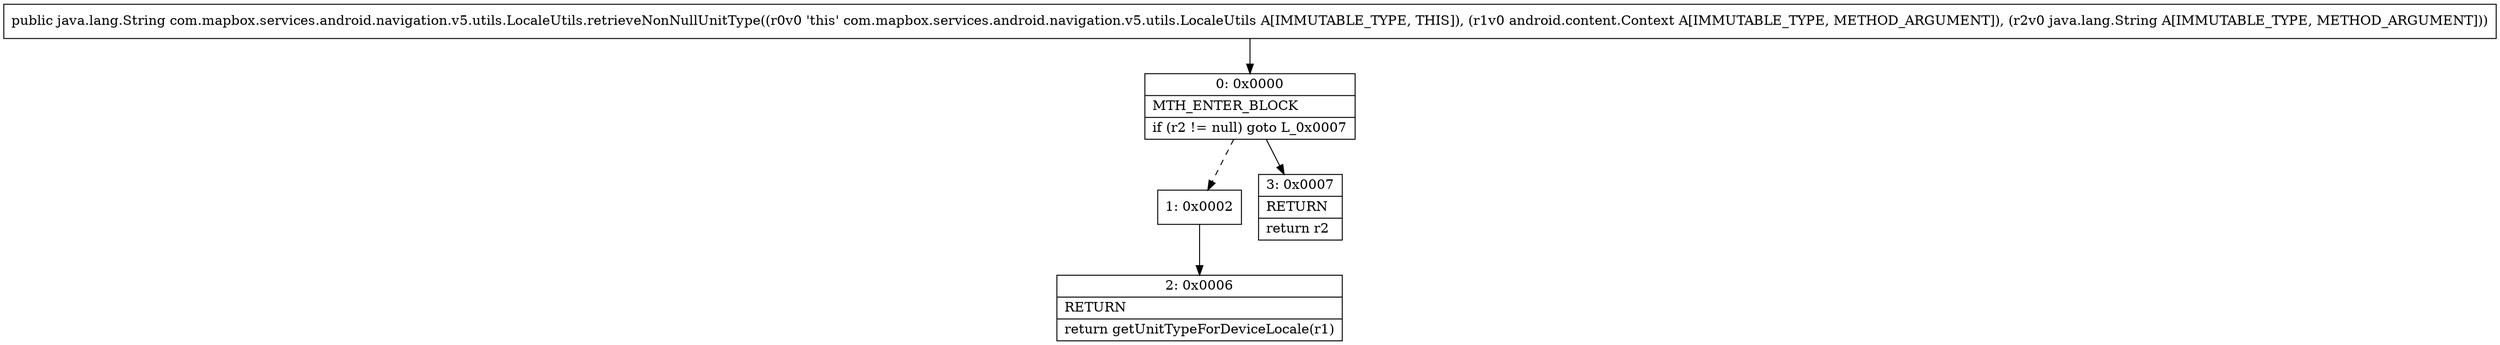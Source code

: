 digraph "CFG forcom.mapbox.services.android.navigation.v5.utils.LocaleUtils.retrieveNonNullUnitType(Landroid\/content\/Context;Ljava\/lang\/String;)Ljava\/lang\/String;" {
Node_0 [shape=record,label="{0\:\ 0x0000|MTH_ENTER_BLOCK\l|if (r2 != null) goto L_0x0007\l}"];
Node_1 [shape=record,label="{1\:\ 0x0002}"];
Node_2 [shape=record,label="{2\:\ 0x0006|RETURN\l|return getUnitTypeForDeviceLocale(r1)\l}"];
Node_3 [shape=record,label="{3\:\ 0x0007|RETURN\l|return r2\l}"];
MethodNode[shape=record,label="{public java.lang.String com.mapbox.services.android.navigation.v5.utils.LocaleUtils.retrieveNonNullUnitType((r0v0 'this' com.mapbox.services.android.navigation.v5.utils.LocaleUtils A[IMMUTABLE_TYPE, THIS]), (r1v0 android.content.Context A[IMMUTABLE_TYPE, METHOD_ARGUMENT]), (r2v0 java.lang.String A[IMMUTABLE_TYPE, METHOD_ARGUMENT])) }"];
MethodNode -> Node_0;
Node_0 -> Node_1[style=dashed];
Node_0 -> Node_3;
Node_1 -> Node_2;
}

